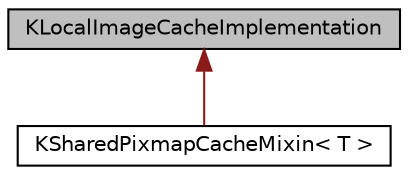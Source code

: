 digraph "KLocalImageCacheImplementation"
{
  edge [fontname="Helvetica",fontsize="10",labelfontname="Helvetica",labelfontsize="10"];
  node [fontname="Helvetica",fontsize="10",shape=record];
  Node0 [label="KLocalImageCacheImplementation",height=0.2,width=0.4,color="black", fillcolor="grey75", style="filled", fontcolor="black"];
  Node0 -> Node1 [dir="back",color="firebrick4",fontsize="10",style="solid",fontname="Helvetica"];
  Node1 [label="KSharedPixmapCacheMixin\< T \>",height=0.2,width=0.4,color="black", fillcolor="white", style="filled",URL="$classKSharedPixmapCacheMixin.html",tooltip="A simple wrapping layer over KSharedDataCache to support caching images and pixmaps. "];
}
